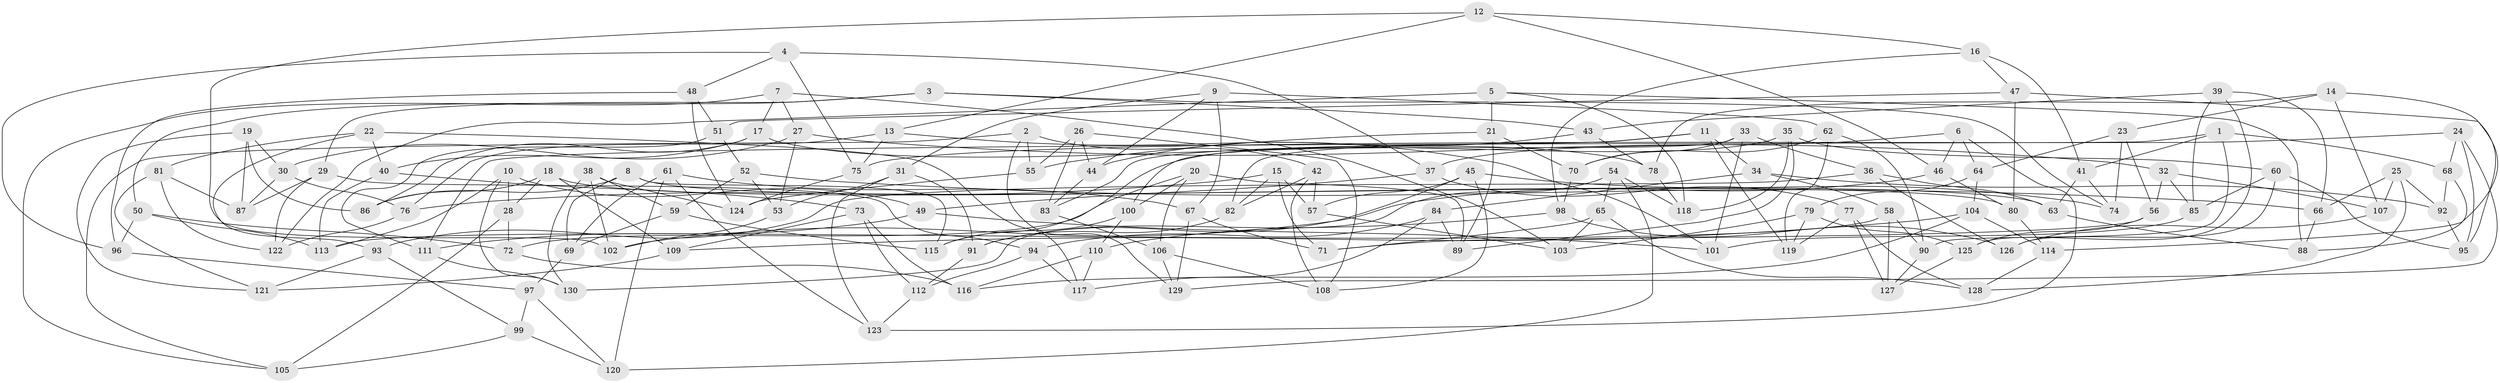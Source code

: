 // Generated by graph-tools (version 1.1) at 2025/02/03/09/25 03:02:54]
// undirected, 130 vertices, 260 edges
graph export_dot {
graph [start="1"]
  node [color=gray90,style=filled];
  1;
  2;
  3;
  4;
  5;
  6;
  7;
  8;
  9;
  10;
  11;
  12;
  13;
  14;
  15;
  16;
  17;
  18;
  19;
  20;
  21;
  22;
  23;
  24;
  25;
  26;
  27;
  28;
  29;
  30;
  31;
  32;
  33;
  34;
  35;
  36;
  37;
  38;
  39;
  40;
  41;
  42;
  43;
  44;
  45;
  46;
  47;
  48;
  49;
  50;
  51;
  52;
  53;
  54;
  55;
  56;
  57;
  58;
  59;
  60;
  61;
  62;
  63;
  64;
  65;
  66;
  67;
  68;
  69;
  70;
  71;
  72;
  73;
  74;
  75;
  76;
  77;
  78;
  79;
  80;
  81;
  82;
  83;
  84;
  85;
  86;
  87;
  88;
  89;
  90;
  91;
  92;
  93;
  94;
  95;
  96;
  97;
  98;
  99;
  100;
  101;
  102;
  103;
  104;
  105;
  106;
  107;
  108;
  109;
  110;
  111;
  112;
  113;
  114;
  115;
  116;
  117;
  118;
  119;
  120;
  121;
  122;
  123;
  124;
  125;
  126;
  127;
  128;
  129;
  130;
  1 -- 41;
  1 -- 90;
  1 -- 111;
  1 -- 68;
  2 -- 129;
  2 -- 42;
  2 -- 105;
  2 -- 55;
  3 -- 50;
  3 -- 29;
  3 -- 74;
  3 -- 43;
  4 -- 48;
  4 -- 75;
  4 -- 37;
  4 -- 96;
  5 -- 21;
  5 -- 88;
  5 -- 118;
  5 -- 122;
  6 -- 37;
  6 -- 64;
  6 -- 123;
  6 -- 46;
  7 -- 17;
  7 -- 27;
  7 -- 103;
  7 -- 105;
  8 -- 69;
  8 -- 80;
  8 -- 115;
  8 -- 86;
  9 -- 67;
  9 -- 31;
  9 -- 62;
  9 -- 44;
  10 -- 49;
  10 -- 130;
  10 -- 28;
  10 -- 113;
  11 -- 83;
  11 -- 82;
  11 -- 119;
  11 -- 34;
  12 -- 16;
  12 -- 46;
  12 -- 102;
  12 -- 13;
  13 -- 101;
  13 -- 75;
  13 -- 76;
  14 -- 114;
  14 -- 107;
  14 -- 78;
  14 -- 23;
  15 -- 76;
  15 -- 71;
  15 -- 57;
  15 -- 82;
  16 -- 47;
  16 -- 98;
  16 -- 41;
  17 -- 78;
  17 -- 86;
  17 -- 40;
  18 -- 28;
  18 -- 86;
  18 -- 63;
  18 -- 109;
  19 -- 86;
  19 -- 121;
  19 -- 87;
  19 -- 30;
  20 -- 72;
  20 -- 89;
  20 -- 100;
  20 -- 106;
  21 -- 70;
  21 -- 89;
  21 -- 55;
  22 -- 40;
  22 -- 117;
  22 -- 81;
  22 -- 93;
  23 -- 74;
  23 -- 64;
  23 -- 56;
  24 -- 68;
  24 -- 95;
  24 -- 129;
  24 -- 75;
  25 -- 128;
  25 -- 92;
  25 -- 107;
  25 -- 66;
  26 -- 83;
  26 -- 44;
  26 -- 55;
  26 -- 108;
  27 -- 30;
  27 -- 53;
  27 -- 32;
  28 -- 105;
  28 -- 72;
  29 -- 94;
  29 -- 122;
  29 -- 87;
  30 -- 87;
  30 -- 76;
  31 -- 123;
  31 -- 91;
  31 -- 53;
  32 -- 85;
  32 -- 56;
  32 -- 107;
  33 -- 36;
  33 -- 101;
  33 -- 100;
  33 -- 70;
  34 -- 92;
  34 -- 84;
  34 -- 58;
  35 -- 60;
  35 -- 115;
  35 -- 89;
  35 -- 118;
  36 -- 93;
  36 -- 126;
  36 -- 63;
  37 -- 49;
  37 -- 77;
  38 -- 130;
  38 -- 124;
  38 -- 102;
  38 -- 59;
  39 -- 66;
  39 -- 125;
  39 -- 43;
  39 -- 85;
  40 -- 113;
  40 -- 73;
  41 -- 74;
  41 -- 63;
  42 -- 57;
  42 -- 82;
  42 -- 108;
  43 -- 44;
  43 -- 78;
  44 -- 83;
  45 -- 91;
  45 -- 108;
  45 -- 57;
  45 -- 74;
  46 -- 80;
  46 -- 102;
  47 -- 95;
  47 -- 51;
  47 -- 80;
  48 -- 124;
  48 -- 96;
  48 -- 51;
  49 -- 111;
  49 -- 101;
  50 -- 72;
  50 -- 113;
  50 -- 96;
  51 -- 111;
  51 -- 52;
  52 -- 59;
  52 -- 53;
  52 -- 66;
  53 -- 102;
  54 -- 130;
  54 -- 120;
  54 -- 65;
  54 -- 118;
  55 -- 124;
  56 -- 125;
  56 -- 71;
  57 -- 103;
  58 -- 113;
  58 -- 90;
  58 -- 127;
  59 -- 69;
  59 -- 115;
  60 -- 126;
  60 -- 95;
  60 -- 85;
  61 -- 69;
  61 -- 67;
  61 -- 123;
  61 -- 120;
  62 -- 70;
  62 -- 119;
  62 -- 90;
  63 -- 88;
  64 -- 104;
  64 -- 79;
  65 -- 71;
  65 -- 128;
  65 -- 103;
  66 -- 88;
  67 -- 129;
  67 -- 71;
  68 -- 88;
  68 -- 92;
  69 -- 97;
  70 -- 98;
  72 -- 116;
  73 -- 109;
  73 -- 116;
  73 -- 112;
  75 -- 124;
  76 -- 122;
  77 -- 119;
  77 -- 128;
  77 -- 127;
  78 -- 118;
  79 -- 125;
  79 -- 103;
  79 -- 119;
  80 -- 114;
  81 -- 87;
  81 -- 121;
  81 -- 122;
  82 -- 91;
  83 -- 106;
  84 -- 117;
  84 -- 94;
  84 -- 89;
  85 -- 101;
  90 -- 127;
  91 -- 112;
  92 -- 95;
  93 -- 99;
  93 -- 121;
  94 -- 117;
  94 -- 112;
  96 -- 97;
  97 -- 99;
  97 -- 120;
  98 -- 126;
  98 -- 110;
  99 -- 105;
  99 -- 120;
  100 -- 115;
  100 -- 110;
  104 -- 116;
  104 -- 109;
  104 -- 114;
  106 -- 129;
  106 -- 108;
  107 -- 126;
  109 -- 121;
  110 -- 116;
  110 -- 117;
  111 -- 130;
  112 -- 123;
  114 -- 128;
  125 -- 127;
}
